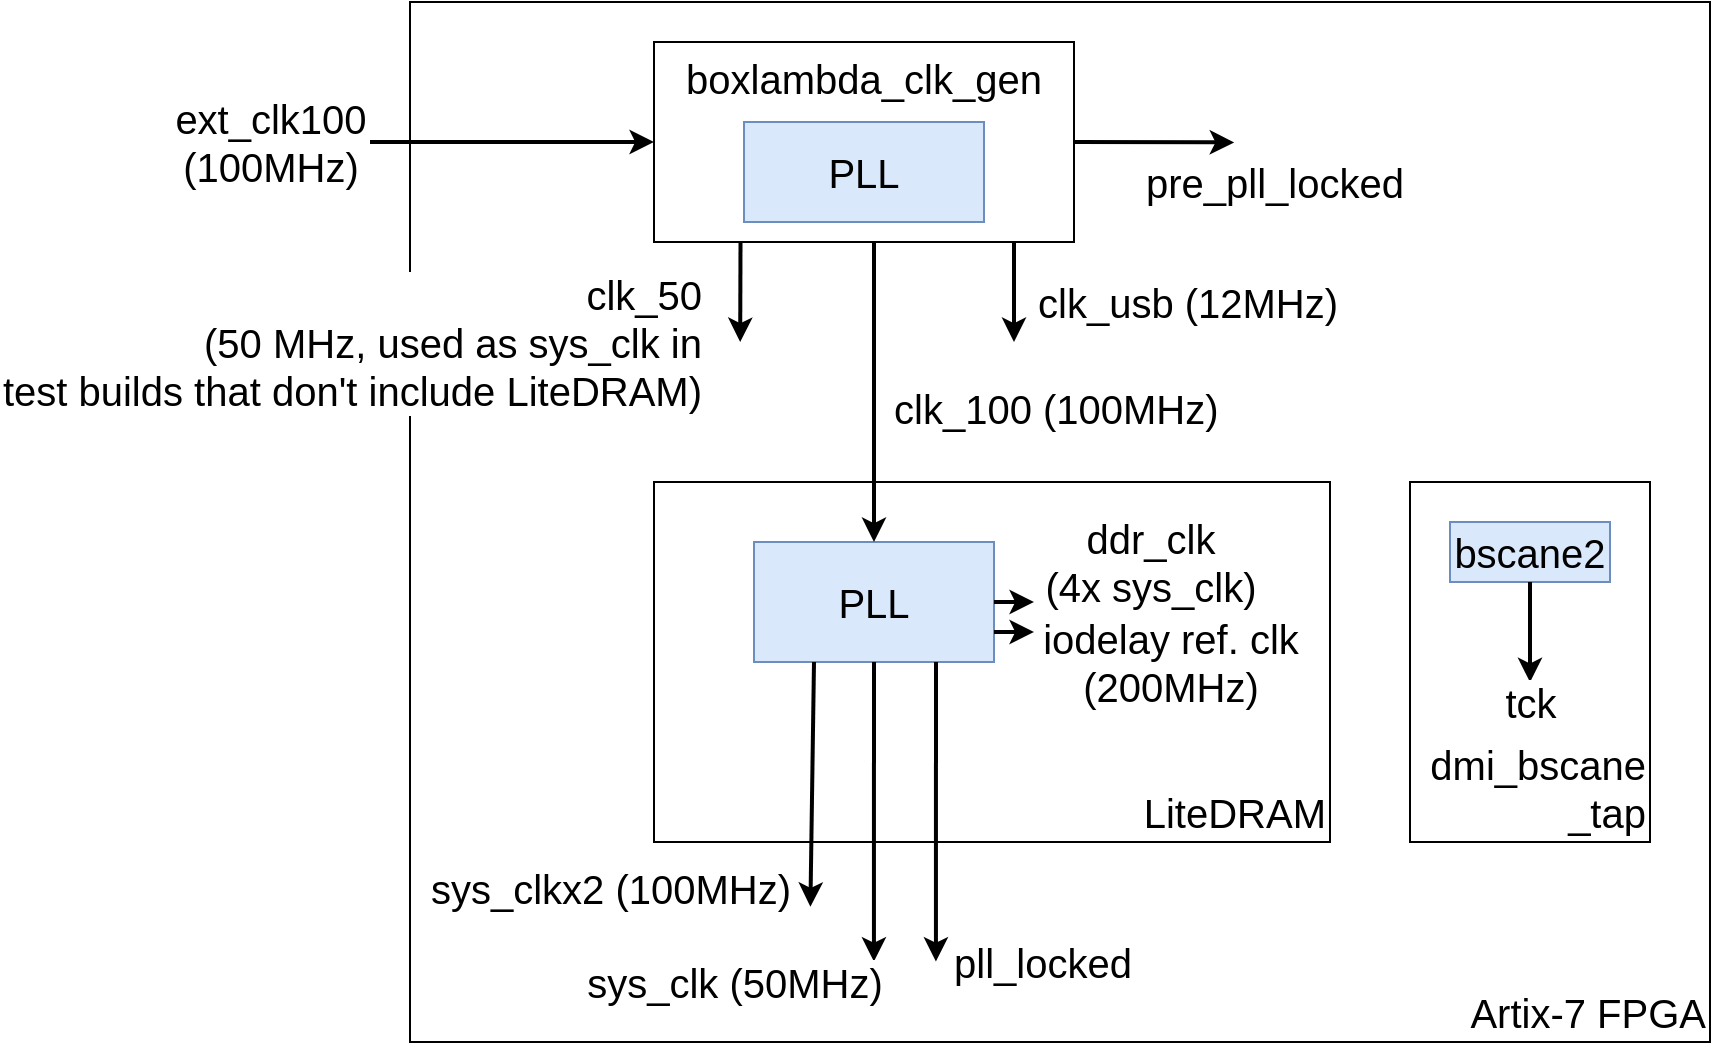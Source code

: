 <mxfile version="19.0.3" type="device"><diagram id="QAF-nH2M382qgfuWxalf" name="Page-1"><mxGraphModel dx="1888" dy="1741" grid="1" gridSize="10" guides="1" tooltips="1" connect="1" arrows="1" fold="1" page="1" pageScale="1" pageWidth="850" pageHeight="1100" math="0" shadow="0"><root><mxCell id="0"/><mxCell id="1" parent="0"/><mxCell id="h86DGdv7Yh1uujcVTKxf-2" value="" style="whiteSpace=wrap;html=1;aspect=fixed;" vertex="1" parent="1"><mxGeometry x="292" y="230" width="40" height="40" as="geometry"/></mxCell><mxCell id="h86DGdv7Yh1uujcVTKxf-1" value="" style="whiteSpace=wrap;html=1;aspect=fixed;" vertex="1" parent="1"><mxGeometry x="292" y="40" width="40" height="40" as="geometry"/></mxCell><mxCell id="99DlYY9xBcrq1Gw4Y8p0-5" value="Artix-7 FPGA" style="rounded=0;whiteSpace=wrap;html=1;fontSize=20;verticalAlign=bottom;align=right;" parent="1" vertex="1"><mxGeometry x="80" y="-40" width="650" height="520" as="geometry"/></mxCell><mxCell id="99DlYY9xBcrq1Gw4Y8p0-11" value="LiteDRAM" style="rounded=0;whiteSpace=wrap;html=1;fontSize=20;align=right;verticalAlign=bottom;" parent="1" vertex="1"><mxGeometry x="202" y="200" width="338" height="180" as="geometry"/></mxCell><mxCell id="99DlYY9xBcrq1Gw4Y8p0-2" value="PLL" style="rounded=0;whiteSpace=wrap;html=1;fontSize=20;fillColor=#dae8fc;strokeColor=#6c8ebf;" parent="1" vertex="1"><mxGeometry x="252" y="230" width="120" height="60" as="geometry"/></mxCell><mxCell id="99DlYY9xBcrq1Gw4Y8p0-3" value="ext_clk100&lt;br&gt;(100MHz)" style="endArrow=classic;html=1;rounded=1;fontSize=20;strokeWidth=2;entryX=0;entryY=0.5;entryDx=0;entryDy=0;" parent="1" target="OANcKr00-RGmM3jiUDVQ-1" edge="1"><mxGeometry x="-1" y="-50" width="50" height="50" relative="1" as="geometry"><mxPoint x="60" y="30" as="sourcePoint"/><mxPoint x="-18" y="-20" as="targetPoint"/><mxPoint x="-50" y="-50" as="offset"/></mxGeometry></mxCell><mxCell id="99DlYY9xBcrq1Gw4Y8p0-6" value="sys_clk (50MHz)" style="endArrow=classic;html=1;rounded=1;fontSize=20;strokeWidth=2;exitX=0.5;exitY=1;exitDx=0;exitDy=0;entryX=0.362;entryY=0.69;entryDx=0;entryDy=0;entryPerimeter=0;" parent="1" source="99DlYY9xBcrq1Gw4Y8p0-2" edge="1"><mxGeometry x="1" y="-71" width="50" height="50" relative="1" as="geometry"><mxPoint x="52" y="500" as="sourcePoint"/><mxPoint x="311.96" y="439.8" as="targetPoint"/><mxPoint x="1" y="10" as="offset"/></mxGeometry></mxCell><mxCell id="99DlYY9xBcrq1Gw4Y8p0-10" value="pll_locked" style="endArrow=classic;html=1;rounded=1;fontSize=20;strokeWidth=2;exitX=0.5;exitY=1;exitDx=0;exitDy=0;entryX=0.362;entryY=0.69;entryDx=0;entryDy=0;entryPerimeter=0;align=left;" parent="1" edge="1"><mxGeometry x="1" y="7" width="50" height="50" relative="1" as="geometry"><mxPoint x="343" y="290" as="sourcePoint"/><mxPoint x="342.96" y="439.8" as="targetPoint"/><mxPoint as="offset"/></mxGeometry></mxCell><mxCell id="99DlYY9xBcrq1Gw4Y8p0-14" value="dmi_bscane&lt;br&gt;_tap" style="rounded=0;whiteSpace=wrap;html=1;fontSize=20;verticalAlign=bottom;align=right;" parent="1" vertex="1"><mxGeometry x="580" y="200" width="120" height="180" as="geometry"/></mxCell><mxCell id="99DlYY9xBcrq1Gw4Y8p0-15" value="bscane2" style="rounded=0;whiteSpace=wrap;html=1;fontSize=20;fillColor=#dae8fc;strokeColor=#6c8ebf;" parent="1" vertex="1"><mxGeometry x="600" y="220" width="80" height="30" as="geometry"/></mxCell><mxCell id="99DlYY9xBcrq1Gw4Y8p0-17" value="tck" style="endArrow=classic;html=1;rounded=1;fontSize=20;strokeWidth=2;exitX=0.5;exitY=1;exitDx=0;exitDy=0;entryX=0.5;entryY=0.556;entryDx=0;entryDy=0;entryPerimeter=0;" parent="1" source="99DlYY9xBcrq1Gw4Y8p0-15" target="99DlYY9xBcrq1Gw4Y8p0-14" edge="1"><mxGeometry x="1" y="10" width="50" height="50" relative="1" as="geometry"><mxPoint x="40" y="360" as="sourcePoint"/><mxPoint x="90" y="310" as="targetPoint"/><mxPoint x="-10" y="10" as="offset"/></mxGeometry></mxCell><mxCell id="99DlYY9xBcrq1Gw4Y8p0-19" value="ddr_clk&lt;br&gt;(4x sys_clk)" style="endArrow=classic;html=1;rounded=1;fontSize=20;strokeWidth=2;exitX=1;exitY=0.5;exitDx=0;exitDy=0;" parent="1" source="99DlYY9xBcrq1Gw4Y8p0-2" edge="1"><mxGeometry x="1" y="61" width="50" height="50" relative="1" as="geometry"><mxPoint x="402" y="280" as="sourcePoint"/><mxPoint x="392" y="260" as="targetPoint"/><mxPoint x="58" y="41" as="offset"/></mxGeometry></mxCell><mxCell id="99DlYY9xBcrq1Gw4Y8p0-20" value="iodelay ref. clk&lt;br&gt;(200MHz)" style="endArrow=classic;html=1;rounded=1;fontSize=20;strokeWidth=2;exitX=1;exitY=0.75;exitDx=0;exitDy=0;" parent="1" source="99DlYY9xBcrq1Gw4Y8p0-2" edge="1"><mxGeometry x="1" y="-70" width="50" height="50" relative="1" as="geometry"><mxPoint x="412" y="340" as="sourcePoint"/><mxPoint x="392" y="275" as="targetPoint"/><mxPoint x="68" y="-55" as="offset"/></mxGeometry></mxCell><mxCell id="x1asCLmjI74xCNHbh5Pv-1" value="sys_clkx2 (100MHz)" style="endArrow=classic;html=1;rounded=1;fontSize=20;strokeWidth=2;exitX=0.25;exitY=1;exitDx=0;exitDy=0;entryX=0.308;entryY=0.87;entryDx=0;entryDy=0;entryPerimeter=0;" parent="1" source="99DlYY9xBcrq1Gw4Y8p0-2" target="99DlYY9xBcrq1Gw4Y8p0-5" edge="1"><mxGeometry x="0.872" y="-100" width="50" height="50" relative="1" as="geometry"><mxPoint x="322" y="300" as="sourcePoint"/><mxPoint x="321.96" y="449.8" as="targetPoint"/><mxPoint as="offset"/></mxGeometry></mxCell><mxCell id="OANcKr00-RGmM3jiUDVQ-2" value="clk_50 &lt;br&gt;(50 MHz, used as sys_clk in &lt;br&gt;test builds that don't include LiteDRAM)" style="endArrow=classic;html=1;rounded=0;fontSize=20;strokeWidth=2;exitX=0.206;exitY=0.987;exitDx=0;exitDy=0;exitPerimeter=0;align=right;entryX=0.254;entryY=0.327;entryDx=0;entryDy=0;entryPerimeter=0;" parent="1" source="OANcKr00-RGmM3jiUDVQ-1" target="99DlYY9xBcrq1Gw4Y8p0-5" edge="1"><mxGeometry x="1.0" y="-18" width="50" height="50" relative="1" as="geometry"><mxPoint x="282" y="340" as="sourcePoint"/><mxPoint x="245" y="120" as="targetPoint"/><mxPoint as="offset"/></mxGeometry></mxCell><mxCell id="OANcKr00-RGmM3jiUDVQ-1" value="boxlambda_clk_gen" style="rounded=0;whiteSpace=wrap;html=1;strokeWidth=1;fontSize=20;verticalAlign=top;" parent="1" vertex="1"><mxGeometry x="202" y="-20" width="210" height="100" as="geometry"/></mxCell><mxCell id="OANcKr00-RGmM3jiUDVQ-3" value="clk_100 (100MHz)" style="endArrow=classic;html=1;rounded=0;fontSize=20;strokeWidth=2;entryX=0.5;entryY=0;entryDx=0;entryDy=0;edgeStyle=orthogonalEdgeStyle;align=left;" parent="1" source="h86DGdv7Yh1uujcVTKxf-1" target="h86DGdv7Yh1uujcVTKxf-2" edge="1"><mxGeometry x="0.097" y="8" width="50" height="50" relative="1" as="geometry"><mxPoint x="370.32" y="11.62" as="sourcePoint"/><mxPoint x="480" y="80" as="targetPoint"/><mxPoint as="offset"/></mxGeometry></mxCell><mxCell id="OANcKr00-RGmM3jiUDVQ-4" value="clk_usb (12MHz)" style="endArrow=classic;html=1;rounded=0;fontSize=20;strokeWidth=2;align=left;" parent="1" edge="1"><mxGeometry x="0.175" y="10" width="50" height="50" relative="1" as="geometry"><mxPoint x="382" y="80" as="sourcePoint"/><mxPoint x="382" y="130" as="targetPoint"/><mxPoint as="offset"/></mxGeometry></mxCell><mxCell id="OANcKr00-RGmM3jiUDVQ-5" value="pre_pll_locked" style="endArrow=classic;html=1;rounded=0;fontSize=20;strokeWidth=2;exitX=1;exitY=0.5;exitDx=0;exitDy=0;entryX=0.634;entryY=0.135;entryDx=0;entryDy=0;entryPerimeter=0;" parent="1" source="OANcKr00-RGmM3jiUDVQ-1" target="99DlYY9xBcrq1Gw4Y8p0-5" edge="1"><mxGeometry x="1" y="-28" width="50" height="50" relative="1" as="geometry"><mxPoint x="485.92" y="91.62" as="sourcePoint"/><mxPoint x="492" y="50" as="targetPoint"/><mxPoint x="20" y="-8" as="offset"/></mxGeometry></mxCell><mxCell id="hhSIXMaeFHv5yv3wJ4a7-1" value="PLL" style="rounded=0;whiteSpace=wrap;html=1;fontSize=20;fillColor=#dae8fc;strokeColor=#6c8ebf;" parent="1" vertex="1"><mxGeometry x="247" y="20" width="120" height="50" as="geometry"/></mxCell></root></mxGraphModel></diagram></mxfile>